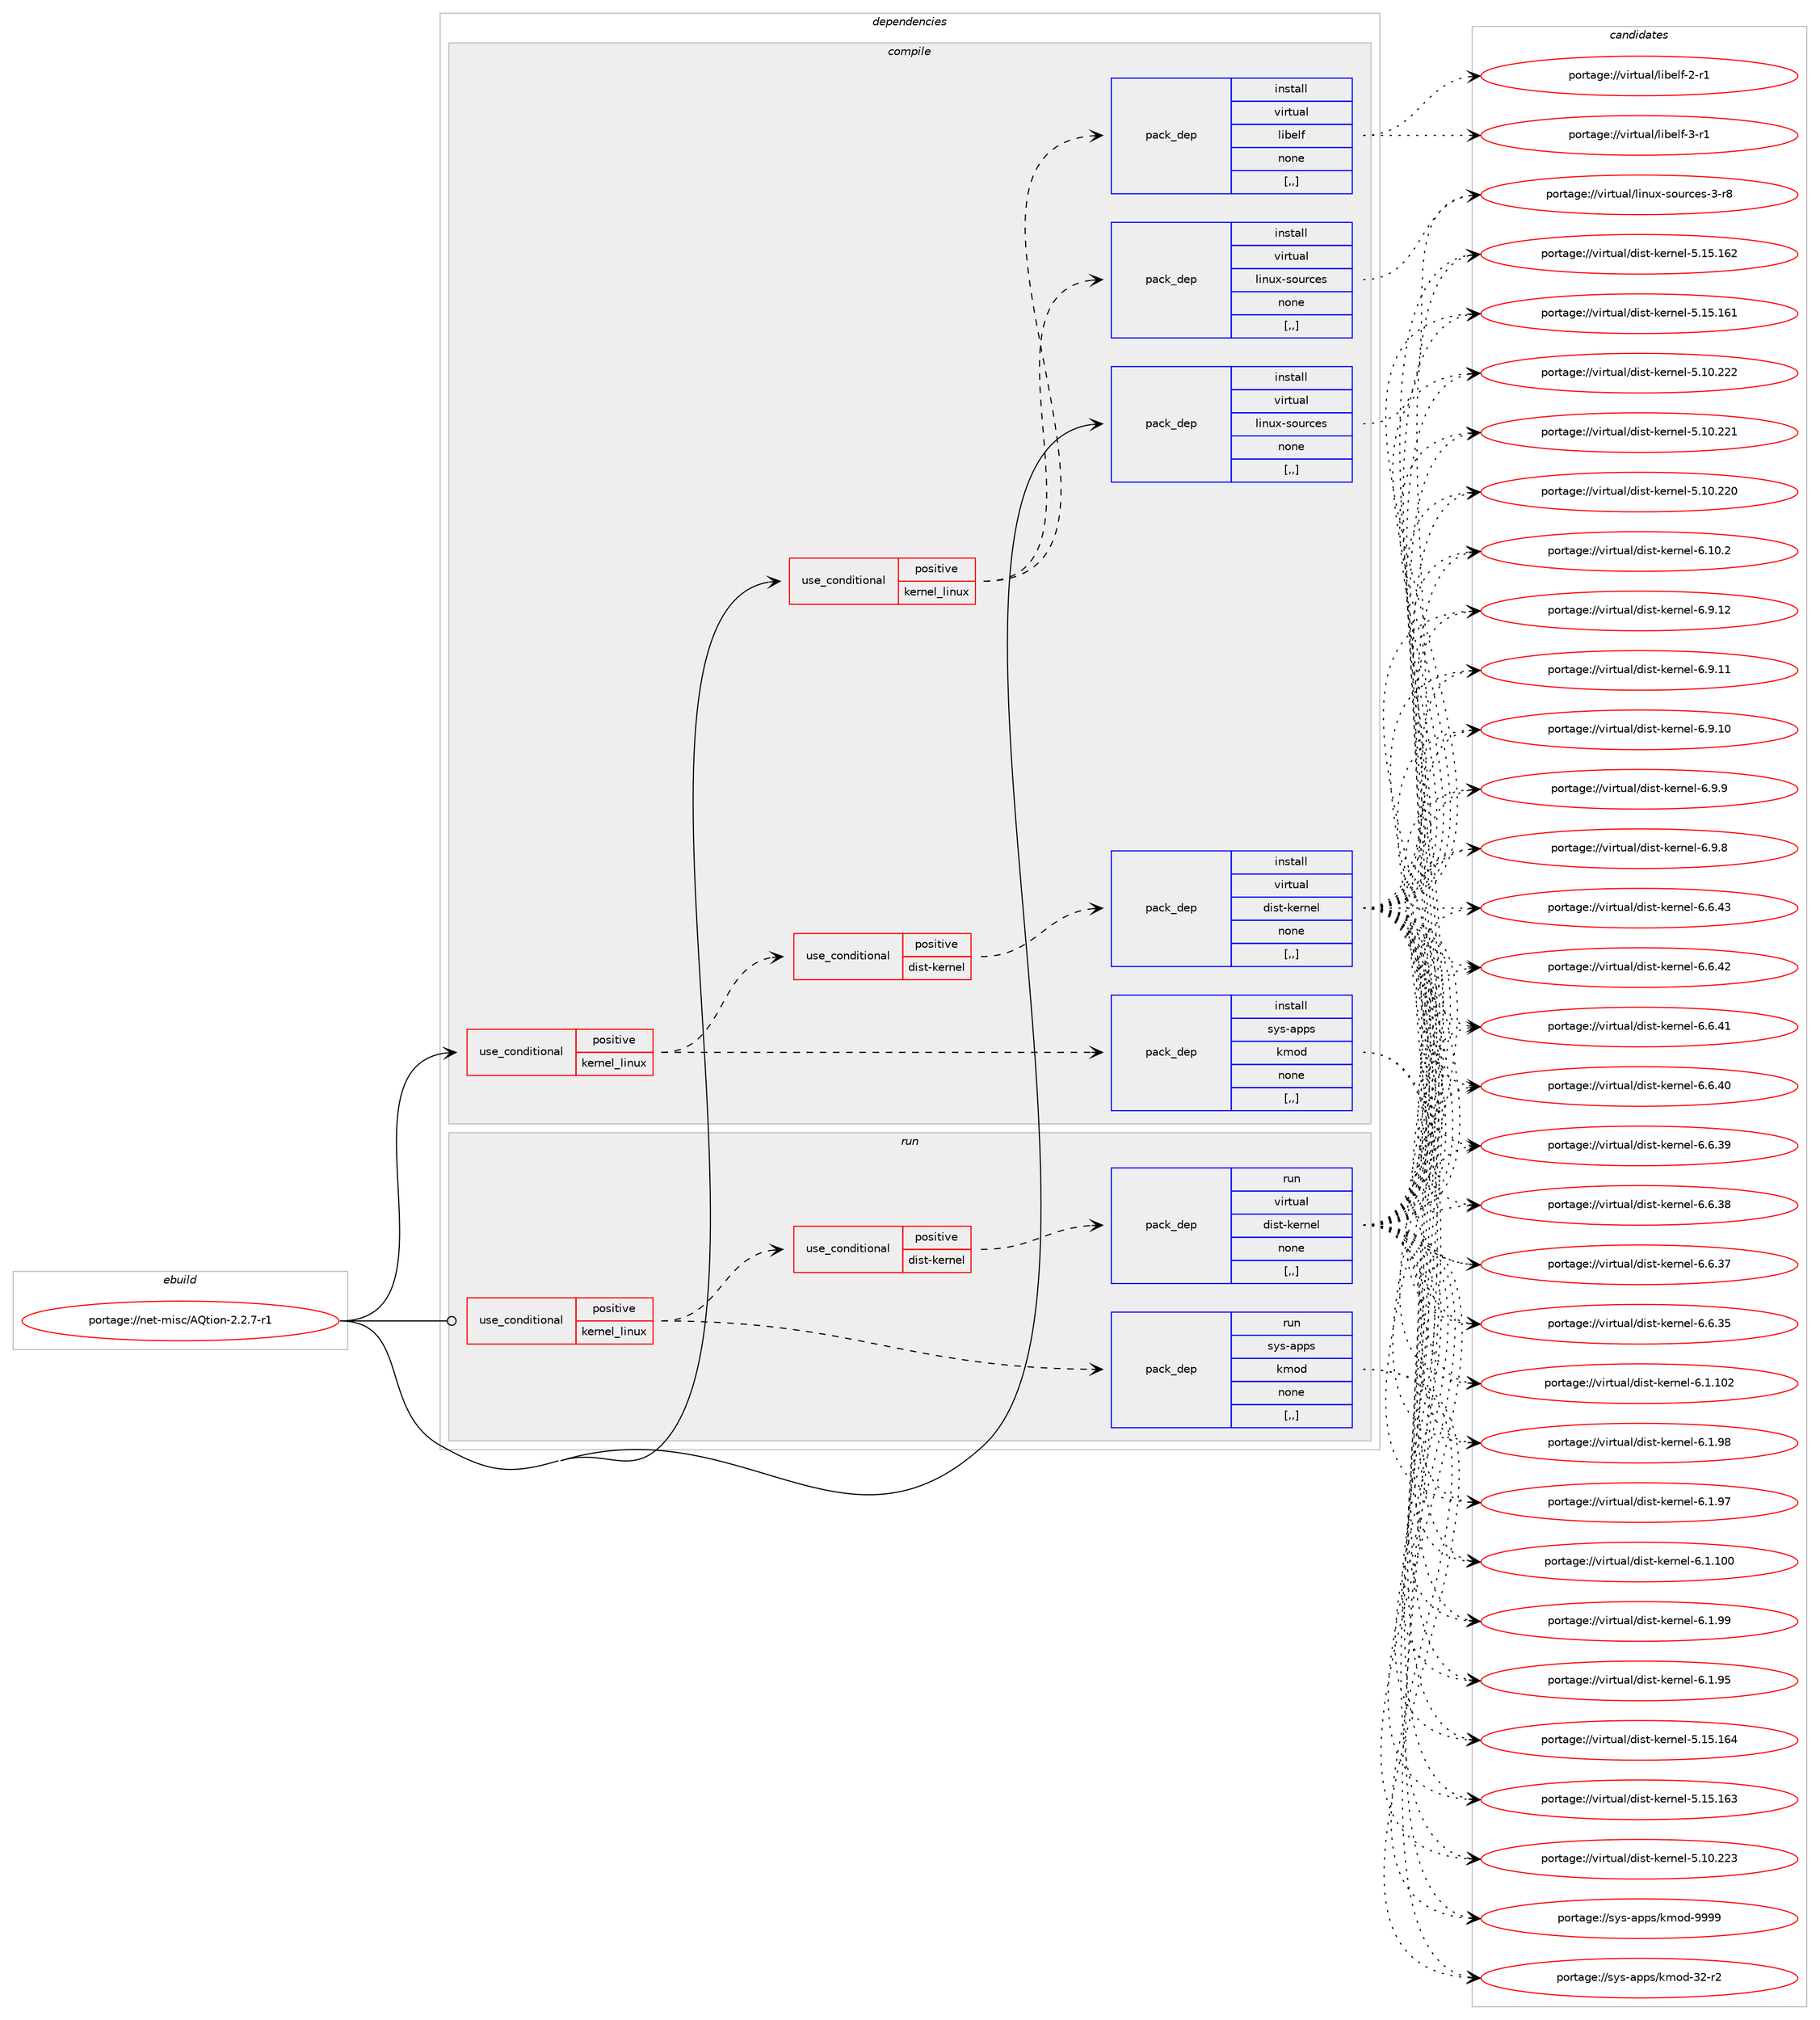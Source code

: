 digraph prolog {

# *************
# Graph options
# *************

newrank=true;
concentrate=true;
compound=true;
graph [rankdir=LR,fontname=Helvetica,fontsize=10,ranksep=1.5];#, ranksep=2.5, nodesep=0.2];
edge  [arrowhead=vee];
node  [fontname=Helvetica,fontsize=10];

# **********
# The ebuild
# **********

subgraph cluster_leftcol {
color=gray;
label=<<i>ebuild</i>>;
id [label="portage://net-misc/AQtion-2.2.7-r1", color=red, width=4, href="../net-misc/AQtion-2.2.7-r1.svg"];
}

# ****************
# The dependencies
# ****************

subgraph cluster_midcol {
color=gray;
label=<<i>dependencies</i>>;
subgraph cluster_compile {
fillcolor="#eeeeee";
style=filled;
label=<<i>compile</i>>;
subgraph cond95458 {
dependency365012 [label=<<TABLE BORDER="0" CELLBORDER="1" CELLSPACING="0" CELLPADDING="4"><TR><TD ROWSPAN="3" CELLPADDING="10">use_conditional</TD></TR><TR><TD>positive</TD></TR><TR><TD>kernel_linux</TD></TR></TABLE>>, shape=none, color=red];
subgraph pack266894 {
dependency365013 [label=<<TABLE BORDER="0" CELLBORDER="1" CELLSPACING="0" CELLPADDING="4" WIDTH="220"><TR><TD ROWSPAN="6" CELLPADDING="30">pack_dep</TD></TR><TR><TD WIDTH="110">install</TD></TR><TR><TD>sys-apps</TD></TR><TR><TD>kmod</TD></TR><TR><TD>none</TD></TR><TR><TD>[,,]</TD></TR></TABLE>>, shape=none, color=blue];
}
dependency365012:e -> dependency365013:w [weight=20,style="dashed",arrowhead="vee"];
subgraph cond95459 {
dependency365014 [label=<<TABLE BORDER="0" CELLBORDER="1" CELLSPACING="0" CELLPADDING="4"><TR><TD ROWSPAN="3" CELLPADDING="10">use_conditional</TD></TR><TR><TD>positive</TD></TR><TR><TD>dist-kernel</TD></TR></TABLE>>, shape=none, color=red];
subgraph pack266895 {
dependency365015 [label=<<TABLE BORDER="0" CELLBORDER="1" CELLSPACING="0" CELLPADDING="4" WIDTH="220"><TR><TD ROWSPAN="6" CELLPADDING="30">pack_dep</TD></TR><TR><TD WIDTH="110">install</TD></TR><TR><TD>virtual</TD></TR><TR><TD>dist-kernel</TD></TR><TR><TD>none</TD></TR><TR><TD>[,,]</TD></TR></TABLE>>, shape=none, color=blue];
}
dependency365014:e -> dependency365015:w [weight=20,style="dashed",arrowhead="vee"];
}
dependency365012:e -> dependency365014:w [weight=20,style="dashed",arrowhead="vee"];
}
id:e -> dependency365012:w [weight=20,style="solid",arrowhead="vee"];
subgraph cond95460 {
dependency365016 [label=<<TABLE BORDER="0" CELLBORDER="1" CELLSPACING="0" CELLPADDING="4"><TR><TD ROWSPAN="3" CELLPADDING="10">use_conditional</TD></TR><TR><TD>positive</TD></TR><TR><TD>kernel_linux</TD></TR></TABLE>>, shape=none, color=red];
subgraph pack266896 {
dependency365017 [label=<<TABLE BORDER="0" CELLBORDER="1" CELLSPACING="0" CELLPADDING="4" WIDTH="220"><TR><TD ROWSPAN="6" CELLPADDING="30">pack_dep</TD></TR><TR><TD WIDTH="110">install</TD></TR><TR><TD>virtual</TD></TR><TR><TD>linux-sources</TD></TR><TR><TD>none</TD></TR><TR><TD>[,,]</TD></TR></TABLE>>, shape=none, color=blue];
}
dependency365016:e -> dependency365017:w [weight=20,style="dashed",arrowhead="vee"];
subgraph pack266897 {
dependency365018 [label=<<TABLE BORDER="0" CELLBORDER="1" CELLSPACING="0" CELLPADDING="4" WIDTH="220"><TR><TD ROWSPAN="6" CELLPADDING="30">pack_dep</TD></TR><TR><TD WIDTH="110">install</TD></TR><TR><TD>virtual</TD></TR><TR><TD>libelf</TD></TR><TR><TD>none</TD></TR><TR><TD>[,,]</TD></TR></TABLE>>, shape=none, color=blue];
}
dependency365016:e -> dependency365018:w [weight=20,style="dashed",arrowhead="vee"];
}
id:e -> dependency365016:w [weight=20,style="solid",arrowhead="vee"];
subgraph pack266898 {
dependency365019 [label=<<TABLE BORDER="0" CELLBORDER="1" CELLSPACING="0" CELLPADDING="4" WIDTH="220"><TR><TD ROWSPAN="6" CELLPADDING="30">pack_dep</TD></TR><TR><TD WIDTH="110">install</TD></TR><TR><TD>virtual</TD></TR><TR><TD>linux-sources</TD></TR><TR><TD>none</TD></TR><TR><TD>[,,]</TD></TR></TABLE>>, shape=none, color=blue];
}
id:e -> dependency365019:w [weight=20,style="solid",arrowhead="vee"];
}
subgraph cluster_compileandrun {
fillcolor="#eeeeee";
style=filled;
label=<<i>compile and run</i>>;
}
subgraph cluster_run {
fillcolor="#eeeeee";
style=filled;
label=<<i>run</i>>;
subgraph cond95461 {
dependency365020 [label=<<TABLE BORDER="0" CELLBORDER="1" CELLSPACING="0" CELLPADDING="4"><TR><TD ROWSPAN="3" CELLPADDING="10">use_conditional</TD></TR><TR><TD>positive</TD></TR><TR><TD>kernel_linux</TD></TR></TABLE>>, shape=none, color=red];
subgraph pack266899 {
dependency365021 [label=<<TABLE BORDER="0" CELLBORDER="1" CELLSPACING="0" CELLPADDING="4" WIDTH="220"><TR><TD ROWSPAN="6" CELLPADDING="30">pack_dep</TD></TR><TR><TD WIDTH="110">run</TD></TR><TR><TD>sys-apps</TD></TR><TR><TD>kmod</TD></TR><TR><TD>none</TD></TR><TR><TD>[,,]</TD></TR></TABLE>>, shape=none, color=blue];
}
dependency365020:e -> dependency365021:w [weight=20,style="dashed",arrowhead="vee"];
subgraph cond95462 {
dependency365022 [label=<<TABLE BORDER="0" CELLBORDER="1" CELLSPACING="0" CELLPADDING="4"><TR><TD ROWSPAN="3" CELLPADDING="10">use_conditional</TD></TR><TR><TD>positive</TD></TR><TR><TD>dist-kernel</TD></TR></TABLE>>, shape=none, color=red];
subgraph pack266900 {
dependency365023 [label=<<TABLE BORDER="0" CELLBORDER="1" CELLSPACING="0" CELLPADDING="4" WIDTH="220"><TR><TD ROWSPAN="6" CELLPADDING="30">pack_dep</TD></TR><TR><TD WIDTH="110">run</TD></TR><TR><TD>virtual</TD></TR><TR><TD>dist-kernel</TD></TR><TR><TD>none</TD></TR><TR><TD>[,,]</TD></TR></TABLE>>, shape=none, color=blue];
}
dependency365022:e -> dependency365023:w [weight=20,style="dashed",arrowhead="vee"];
}
dependency365020:e -> dependency365022:w [weight=20,style="dashed",arrowhead="vee"];
}
id:e -> dependency365020:w [weight=20,style="solid",arrowhead="odot"];
}
}

# **************
# The candidates
# **************

subgraph cluster_choices {
rank=same;
color=gray;
label=<<i>candidates</i>>;

subgraph choice266894 {
color=black;
nodesep=1;
choice1151211154597112112115471071091111004557575757 [label="portage://sys-apps/kmod-9999", color=red, width=4,href="../sys-apps/kmod-9999.svg"];
choice1151211154597112112115471071091111004551504511450 [label="portage://sys-apps/kmod-32-r2", color=red, width=4,href="../sys-apps/kmod-32-r2.svg"];
dependency365013:e -> choice1151211154597112112115471071091111004557575757:w [style=dotted,weight="100"];
dependency365013:e -> choice1151211154597112112115471071091111004551504511450:w [style=dotted,weight="100"];
}
subgraph choice266895 {
color=black;
nodesep=1;
choice11810511411611797108471001051151164510710111411010110845544649484650 [label="portage://virtual/dist-kernel-6.10.2", color=red, width=4,href="../virtual/dist-kernel-6.10.2.svg"];
choice11810511411611797108471001051151164510710111411010110845544657464950 [label="portage://virtual/dist-kernel-6.9.12", color=red, width=4,href="../virtual/dist-kernel-6.9.12.svg"];
choice11810511411611797108471001051151164510710111411010110845544657464949 [label="portage://virtual/dist-kernel-6.9.11", color=red, width=4,href="../virtual/dist-kernel-6.9.11.svg"];
choice11810511411611797108471001051151164510710111411010110845544657464948 [label="portage://virtual/dist-kernel-6.9.10", color=red, width=4,href="../virtual/dist-kernel-6.9.10.svg"];
choice118105114116117971084710010511511645107101114110101108455446574657 [label="portage://virtual/dist-kernel-6.9.9", color=red, width=4,href="../virtual/dist-kernel-6.9.9.svg"];
choice118105114116117971084710010511511645107101114110101108455446574656 [label="portage://virtual/dist-kernel-6.9.8", color=red, width=4,href="../virtual/dist-kernel-6.9.8.svg"];
choice11810511411611797108471001051151164510710111411010110845544654465251 [label="portage://virtual/dist-kernel-6.6.43", color=red, width=4,href="../virtual/dist-kernel-6.6.43.svg"];
choice11810511411611797108471001051151164510710111411010110845544654465250 [label="portage://virtual/dist-kernel-6.6.42", color=red, width=4,href="../virtual/dist-kernel-6.6.42.svg"];
choice11810511411611797108471001051151164510710111411010110845544654465249 [label="portage://virtual/dist-kernel-6.6.41", color=red, width=4,href="../virtual/dist-kernel-6.6.41.svg"];
choice11810511411611797108471001051151164510710111411010110845544654465248 [label="portage://virtual/dist-kernel-6.6.40", color=red, width=4,href="../virtual/dist-kernel-6.6.40.svg"];
choice11810511411611797108471001051151164510710111411010110845544654465157 [label="portage://virtual/dist-kernel-6.6.39", color=red, width=4,href="../virtual/dist-kernel-6.6.39.svg"];
choice11810511411611797108471001051151164510710111411010110845544654465156 [label="portage://virtual/dist-kernel-6.6.38", color=red, width=4,href="../virtual/dist-kernel-6.6.38.svg"];
choice11810511411611797108471001051151164510710111411010110845544654465155 [label="portage://virtual/dist-kernel-6.6.37", color=red, width=4,href="../virtual/dist-kernel-6.6.37.svg"];
choice11810511411611797108471001051151164510710111411010110845544654465153 [label="portage://virtual/dist-kernel-6.6.35", color=red, width=4,href="../virtual/dist-kernel-6.6.35.svg"];
choice1181051141161179710847100105115116451071011141101011084554464946494850 [label="portage://virtual/dist-kernel-6.1.102", color=red, width=4,href="../virtual/dist-kernel-6.1.102.svg"];
choice1181051141161179710847100105115116451071011141101011084554464946494848 [label="portage://virtual/dist-kernel-6.1.100", color=red, width=4,href="../virtual/dist-kernel-6.1.100.svg"];
choice11810511411611797108471001051151164510710111411010110845544649465757 [label="portage://virtual/dist-kernel-6.1.99", color=red, width=4,href="../virtual/dist-kernel-6.1.99.svg"];
choice11810511411611797108471001051151164510710111411010110845544649465756 [label="portage://virtual/dist-kernel-6.1.98", color=red, width=4,href="../virtual/dist-kernel-6.1.98.svg"];
choice11810511411611797108471001051151164510710111411010110845544649465755 [label="portage://virtual/dist-kernel-6.1.97", color=red, width=4,href="../virtual/dist-kernel-6.1.97.svg"];
choice11810511411611797108471001051151164510710111411010110845544649465753 [label="portage://virtual/dist-kernel-6.1.95", color=red, width=4,href="../virtual/dist-kernel-6.1.95.svg"];
choice118105114116117971084710010511511645107101114110101108455346495346495452 [label="portage://virtual/dist-kernel-5.15.164", color=red, width=4,href="../virtual/dist-kernel-5.15.164.svg"];
choice118105114116117971084710010511511645107101114110101108455346495346495451 [label="portage://virtual/dist-kernel-5.15.163", color=red, width=4,href="../virtual/dist-kernel-5.15.163.svg"];
choice118105114116117971084710010511511645107101114110101108455346495346495450 [label="portage://virtual/dist-kernel-5.15.162", color=red, width=4,href="../virtual/dist-kernel-5.15.162.svg"];
choice118105114116117971084710010511511645107101114110101108455346495346495449 [label="portage://virtual/dist-kernel-5.15.161", color=red, width=4,href="../virtual/dist-kernel-5.15.161.svg"];
choice118105114116117971084710010511511645107101114110101108455346494846505051 [label="portage://virtual/dist-kernel-5.10.223", color=red, width=4,href="../virtual/dist-kernel-5.10.223.svg"];
choice118105114116117971084710010511511645107101114110101108455346494846505050 [label="portage://virtual/dist-kernel-5.10.222", color=red, width=4,href="../virtual/dist-kernel-5.10.222.svg"];
choice118105114116117971084710010511511645107101114110101108455346494846505049 [label="portage://virtual/dist-kernel-5.10.221", color=red, width=4,href="../virtual/dist-kernel-5.10.221.svg"];
choice118105114116117971084710010511511645107101114110101108455346494846505048 [label="portage://virtual/dist-kernel-5.10.220", color=red, width=4,href="../virtual/dist-kernel-5.10.220.svg"];
dependency365015:e -> choice11810511411611797108471001051151164510710111411010110845544649484650:w [style=dotted,weight="100"];
dependency365015:e -> choice11810511411611797108471001051151164510710111411010110845544657464950:w [style=dotted,weight="100"];
dependency365015:e -> choice11810511411611797108471001051151164510710111411010110845544657464949:w [style=dotted,weight="100"];
dependency365015:e -> choice11810511411611797108471001051151164510710111411010110845544657464948:w [style=dotted,weight="100"];
dependency365015:e -> choice118105114116117971084710010511511645107101114110101108455446574657:w [style=dotted,weight="100"];
dependency365015:e -> choice118105114116117971084710010511511645107101114110101108455446574656:w [style=dotted,weight="100"];
dependency365015:e -> choice11810511411611797108471001051151164510710111411010110845544654465251:w [style=dotted,weight="100"];
dependency365015:e -> choice11810511411611797108471001051151164510710111411010110845544654465250:w [style=dotted,weight="100"];
dependency365015:e -> choice11810511411611797108471001051151164510710111411010110845544654465249:w [style=dotted,weight="100"];
dependency365015:e -> choice11810511411611797108471001051151164510710111411010110845544654465248:w [style=dotted,weight="100"];
dependency365015:e -> choice11810511411611797108471001051151164510710111411010110845544654465157:w [style=dotted,weight="100"];
dependency365015:e -> choice11810511411611797108471001051151164510710111411010110845544654465156:w [style=dotted,weight="100"];
dependency365015:e -> choice11810511411611797108471001051151164510710111411010110845544654465155:w [style=dotted,weight="100"];
dependency365015:e -> choice11810511411611797108471001051151164510710111411010110845544654465153:w [style=dotted,weight="100"];
dependency365015:e -> choice1181051141161179710847100105115116451071011141101011084554464946494850:w [style=dotted,weight="100"];
dependency365015:e -> choice1181051141161179710847100105115116451071011141101011084554464946494848:w [style=dotted,weight="100"];
dependency365015:e -> choice11810511411611797108471001051151164510710111411010110845544649465757:w [style=dotted,weight="100"];
dependency365015:e -> choice11810511411611797108471001051151164510710111411010110845544649465756:w [style=dotted,weight="100"];
dependency365015:e -> choice11810511411611797108471001051151164510710111411010110845544649465755:w [style=dotted,weight="100"];
dependency365015:e -> choice11810511411611797108471001051151164510710111411010110845544649465753:w [style=dotted,weight="100"];
dependency365015:e -> choice118105114116117971084710010511511645107101114110101108455346495346495452:w [style=dotted,weight="100"];
dependency365015:e -> choice118105114116117971084710010511511645107101114110101108455346495346495451:w [style=dotted,weight="100"];
dependency365015:e -> choice118105114116117971084710010511511645107101114110101108455346495346495450:w [style=dotted,weight="100"];
dependency365015:e -> choice118105114116117971084710010511511645107101114110101108455346495346495449:w [style=dotted,weight="100"];
dependency365015:e -> choice118105114116117971084710010511511645107101114110101108455346494846505051:w [style=dotted,weight="100"];
dependency365015:e -> choice118105114116117971084710010511511645107101114110101108455346494846505050:w [style=dotted,weight="100"];
dependency365015:e -> choice118105114116117971084710010511511645107101114110101108455346494846505049:w [style=dotted,weight="100"];
dependency365015:e -> choice118105114116117971084710010511511645107101114110101108455346494846505048:w [style=dotted,weight="100"];
}
subgraph choice266896 {
color=black;
nodesep=1;
choice1181051141161179710847108105110117120451151111171149910111545514511456 [label="portage://virtual/linux-sources-3-r8", color=red, width=4,href="../virtual/linux-sources-3-r8.svg"];
dependency365017:e -> choice1181051141161179710847108105110117120451151111171149910111545514511456:w [style=dotted,weight="100"];
}
subgraph choice266897 {
color=black;
nodesep=1;
choice11810511411611797108471081059810110810245514511449 [label="portage://virtual/libelf-3-r1", color=red, width=4,href="../virtual/libelf-3-r1.svg"];
choice11810511411611797108471081059810110810245504511449 [label="portage://virtual/libelf-2-r1", color=red, width=4,href="../virtual/libelf-2-r1.svg"];
dependency365018:e -> choice11810511411611797108471081059810110810245514511449:w [style=dotted,weight="100"];
dependency365018:e -> choice11810511411611797108471081059810110810245504511449:w [style=dotted,weight="100"];
}
subgraph choice266898 {
color=black;
nodesep=1;
choice1181051141161179710847108105110117120451151111171149910111545514511456 [label="portage://virtual/linux-sources-3-r8", color=red, width=4,href="../virtual/linux-sources-3-r8.svg"];
dependency365019:e -> choice1181051141161179710847108105110117120451151111171149910111545514511456:w [style=dotted,weight="100"];
}
subgraph choice266899 {
color=black;
nodesep=1;
choice1151211154597112112115471071091111004557575757 [label="portage://sys-apps/kmod-9999", color=red, width=4,href="../sys-apps/kmod-9999.svg"];
choice1151211154597112112115471071091111004551504511450 [label="portage://sys-apps/kmod-32-r2", color=red, width=4,href="../sys-apps/kmod-32-r2.svg"];
dependency365021:e -> choice1151211154597112112115471071091111004557575757:w [style=dotted,weight="100"];
dependency365021:e -> choice1151211154597112112115471071091111004551504511450:w [style=dotted,weight="100"];
}
subgraph choice266900 {
color=black;
nodesep=1;
choice11810511411611797108471001051151164510710111411010110845544649484650 [label="portage://virtual/dist-kernel-6.10.2", color=red, width=4,href="../virtual/dist-kernel-6.10.2.svg"];
choice11810511411611797108471001051151164510710111411010110845544657464950 [label="portage://virtual/dist-kernel-6.9.12", color=red, width=4,href="../virtual/dist-kernel-6.9.12.svg"];
choice11810511411611797108471001051151164510710111411010110845544657464949 [label="portage://virtual/dist-kernel-6.9.11", color=red, width=4,href="../virtual/dist-kernel-6.9.11.svg"];
choice11810511411611797108471001051151164510710111411010110845544657464948 [label="portage://virtual/dist-kernel-6.9.10", color=red, width=4,href="../virtual/dist-kernel-6.9.10.svg"];
choice118105114116117971084710010511511645107101114110101108455446574657 [label="portage://virtual/dist-kernel-6.9.9", color=red, width=4,href="../virtual/dist-kernel-6.9.9.svg"];
choice118105114116117971084710010511511645107101114110101108455446574656 [label="portage://virtual/dist-kernel-6.9.8", color=red, width=4,href="../virtual/dist-kernel-6.9.8.svg"];
choice11810511411611797108471001051151164510710111411010110845544654465251 [label="portage://virtual/dist-kernel-6.6.43", color=red, width=4,href="../virtual/dist-kernel-6.6.43.svg"];
choice11810511411611797108471001051151164510710111411010110845544654465250 [label="portage://virtual/dist-kernel-6.6.42", color=red, width=4,href="../virtual/dist-kernel-6.6.42.svg"];
choice11810511411611797108471001051151164510710111411010110845544654465249 [label="portage://virtual/dist-kernel-6.6.41", color=red, width=4,href="../virtual/dist-kernel-6.6.41.svg"];
choice11810511411611797108471001051151164510710111411010110845544654465248 [label="portage://virtual/dist-kernel-6.6.40", color=red, width=4,href="../virtual/dist-kernel-6.6.40.svg"];
choice11810511411611797108471001051151164510710111411010110845544654465157 [label="portage://virtual/dist-kernel-6.6.39", color=red, width=4,href="../virtual/dist-kernel-6.6.39.svg"];
choice11810511411611797108471001051151164510710111411010110845544654465156 [label="portage://virtual/dist-kernel-6.6.38", color=red, width=4,href="../virtual/dist-kernel-6.6.38.svg"];
choice11810511411611797108471001051151164510710111411010110845544654465155 [label="portage://virtual/dist-kernel-6.6.37", color=red, width=4,href="../virtual/dist-kernel-6.6.37.svg"];
choice11810511411611797108471001051151164510710111411010110845544654465153 [label="portage://virtual/dist-kernel-6.6.35", color=red, width=4,href="../virtual/dist-kernel-6.6.35.svg"];
choice1181051141161179710847100105115116451071011141101011084554464946494850 [label="portage://virtual/dist-kernel-6.1.102", color=red, width=4,href="../virtual/dist-kernel-6.1.102.svg"];
choice1181051141161179710847100105115116451071011141101011084554464946494848 [label="portage://virtual/dist-kernel-6.1.100", color=red, width=4,href="../virtual/dist-kernel-6.1.100.svg"];
choice11810511411611797108471001051151164510710111411010110845544649465757 [label="portage://virtual/dist-kernel-6.1.99", color=red, width=4,href="../virtual/dist-kernel-6.1.99.svg"];
choice11810511411611797108471001051151164510710111411010110845544649465756 [label="portage://virtual/dist-kernel-6.1.98", color=red, width=4,href="../virtual/dist-kernel-6.1.98.svg"];
choice11810511411611797108471001051151164510710111411010110845544649465755 [label="portage://virtual/dist-kernel-6.1.97", color=red, width=4,href="../virtual/dist-kernel-6.1.97.svg"];
choice11810511411611797108471001051151164510710111411010110845544649465753 [label="portage://virtual/dist-kernel-6.1.95", color=red, width=4,href="../virtual/dist-kernel-6.1.95.svg"];
choice118105114116117971084710010511511645107101114110101108455346495346495452 [label="portage://virtual/dist-kernel-5.15.164", color=red, width=4,href="../virtual/dist-kernel-5.15.164.svg"];
choice118105114116117971084710010511511645107101114110101108455346495346495451 [label="portage://virtual/dist-kernel-5.15.163", color=red, width=4,href="../virtual/dist-kernel-5.15.163.svg"];
choice118105114116117971084710010511511645107101114110101108455346495346495450 [label="portage://virtual/dist-kernel-5.15.162", color=red, width=4,href="../virtual/dist-kernel-5.15.162.svg"];
choice118105114116117971084710010511511645107101114110101108455346495346495449 [label="portage://virtual/dist-kernel-5.15.161", color=red, width=4,href="../virtual/dist-kernel-5.15.161.svg"];
choice118105114116117971084710010511511645107101114110101108455346494846505051 [label="portage://virtual/dist-kernel-5.10.223", color=red, width=4,href="../virtual/dist-kernel-5.10.223.svg"];
choice118105114116117971084710010511511645107101114110101108455346494846505050 [label="portage://virtual/dist-kernel-5.10.222", color=red, width=4,href="../virtual/dist-kernel-5.10.222.svg"];
choice118105114116117971084710010511511645107101114110101108455346494846505049 [label="portage://virtual/dist-kernel-5.10.221", color=red, width=4,href="../virtual/dist-kernel-5.10.221.svg"];
choice118105114116117971084710010511511645107101114110101108455346494846505048 [label="portage://virtual/dist-kernel-5.10.220", color=red, width=4,href="../virtual/dist-kernel-5.10.220.svg"];
dependency365023:e -> choice11810511411611797108471001051151164510710111411010110845544649484650:w [style=dotted,weight="100"];
dependency365023:e -> choice11810511411611797108471001051151164510710111411010110845544657464950:w [style=dotted,weight="100"];
dependency365023:e -> choice11810511411611797108471001051151164510710111411010110845544657464949:w [style=dotted,weight="100"];
dependency365023:e -> choice11810511411611797108471001051151164510710111411010110845544657464948:w [style=dotted,weight="100"];
dependency365023:e -> choice118105114116117971084710010511511645107101114110101108455446574657:w [style=dotted,weight="100"];
dependency365023:e -> choice118105114116117971084710010511511645107101114110101108455446574656:w [style=dotted,weight="100"];
dependency365023:e -> choice11810511411611797108471001051151164510710111411010110845544654465251:w [style=dotted,weight="100"];
dependency365023:e -> choice11810511411611797108471001051151164510710111411010110845544654465250:w [style=dotted,weight="100"];
dependency365023:e -> choice11810511411611797108471001051151164510710111411010110845544654465249:w [style=dotted,weight="100"];
dependency365023:e -> choice11810511411611797108471001051151164510710111411010110845544654465248:w [style=dotted,weight="100"];
dependency365023:e -> choice11810511411611797108471001051151164510710111411010110845544654465157:w [style=dotted,weight="100"];
dependency365023:e -> choice11810511411611797108471001051151164510710111411010110845544654465156:w [style=dotted,weight="100"];
dependency365023:e -> choice11810511411611797108471001051151164510710111411010110845544654465155:w [style=dotted,weight="100"];
dependency365023:e -> choice11810511411611797108471001051151164510710111411010110845544654465153:w [style=dotted,weight="100"];
dependency365023:e -> choice1181051141161179710847100105115116451071011141101011084554464946494850:w [style=dotted,weight="100"];
dependency365023:e -> choice1181051141161179710847100105115116451071011141101011084554464946494848:w [style=dotted,weight="100"];
dependency365023:e -> choice11810511411611797108471001051151164510710111411010110845544649465757:w [style=dotted,weight="100"];
dependency365023:e -> choice11810511411611797108471001051151164510710111411010110845544649465756:w [style=dotted,weight="100"];
dependency365023:e -> choice11810511411611797108471001051151164510710111411010110845544649465755:w [style=dotted,weight="100"];
dependency365023:e -> choice11810511411611797108471001051151164510710111411010110845544649465753:w [style=dotted,weight="100"];
dependency365023:e -> choice118105114116117971084710010511511645107101114110101108455346495346495452:w [style=dotted,weight="100"];
dependency365023:e -> choice118105114116117971084710010511511645107101114110101108455346495346495451:w [style=dotted,weight="100"];
dependency365023:e -> choice118105114116117971084710010511511645107101114110101108455346495346495450:w [style=dotted,weight="100"];
dependency365023:e -> choice118105114116117971084710010511511645107101114110101108455346495346495449:w [style=dotted,weight="100"];
dependency365023:e -> choice118105114116117971084710010511511645107101114110101108455346494846505051:w [style=dotted,weight="100"];
dependency365023:e -> choice118105114116117971084710010511511645107101114110101108455346494846505050:w [style=dotted,weight="100"];
dependency365023:e -> choice118105114116117971084710010511511645107101114110101108455346494846505049:w [style=dotted,weight="100"];
dependency365023:e -> choice118105114116117971084710010511511645107101114110101108455346494846505048:w [style=dotted,weight="100"];
}
}

}
